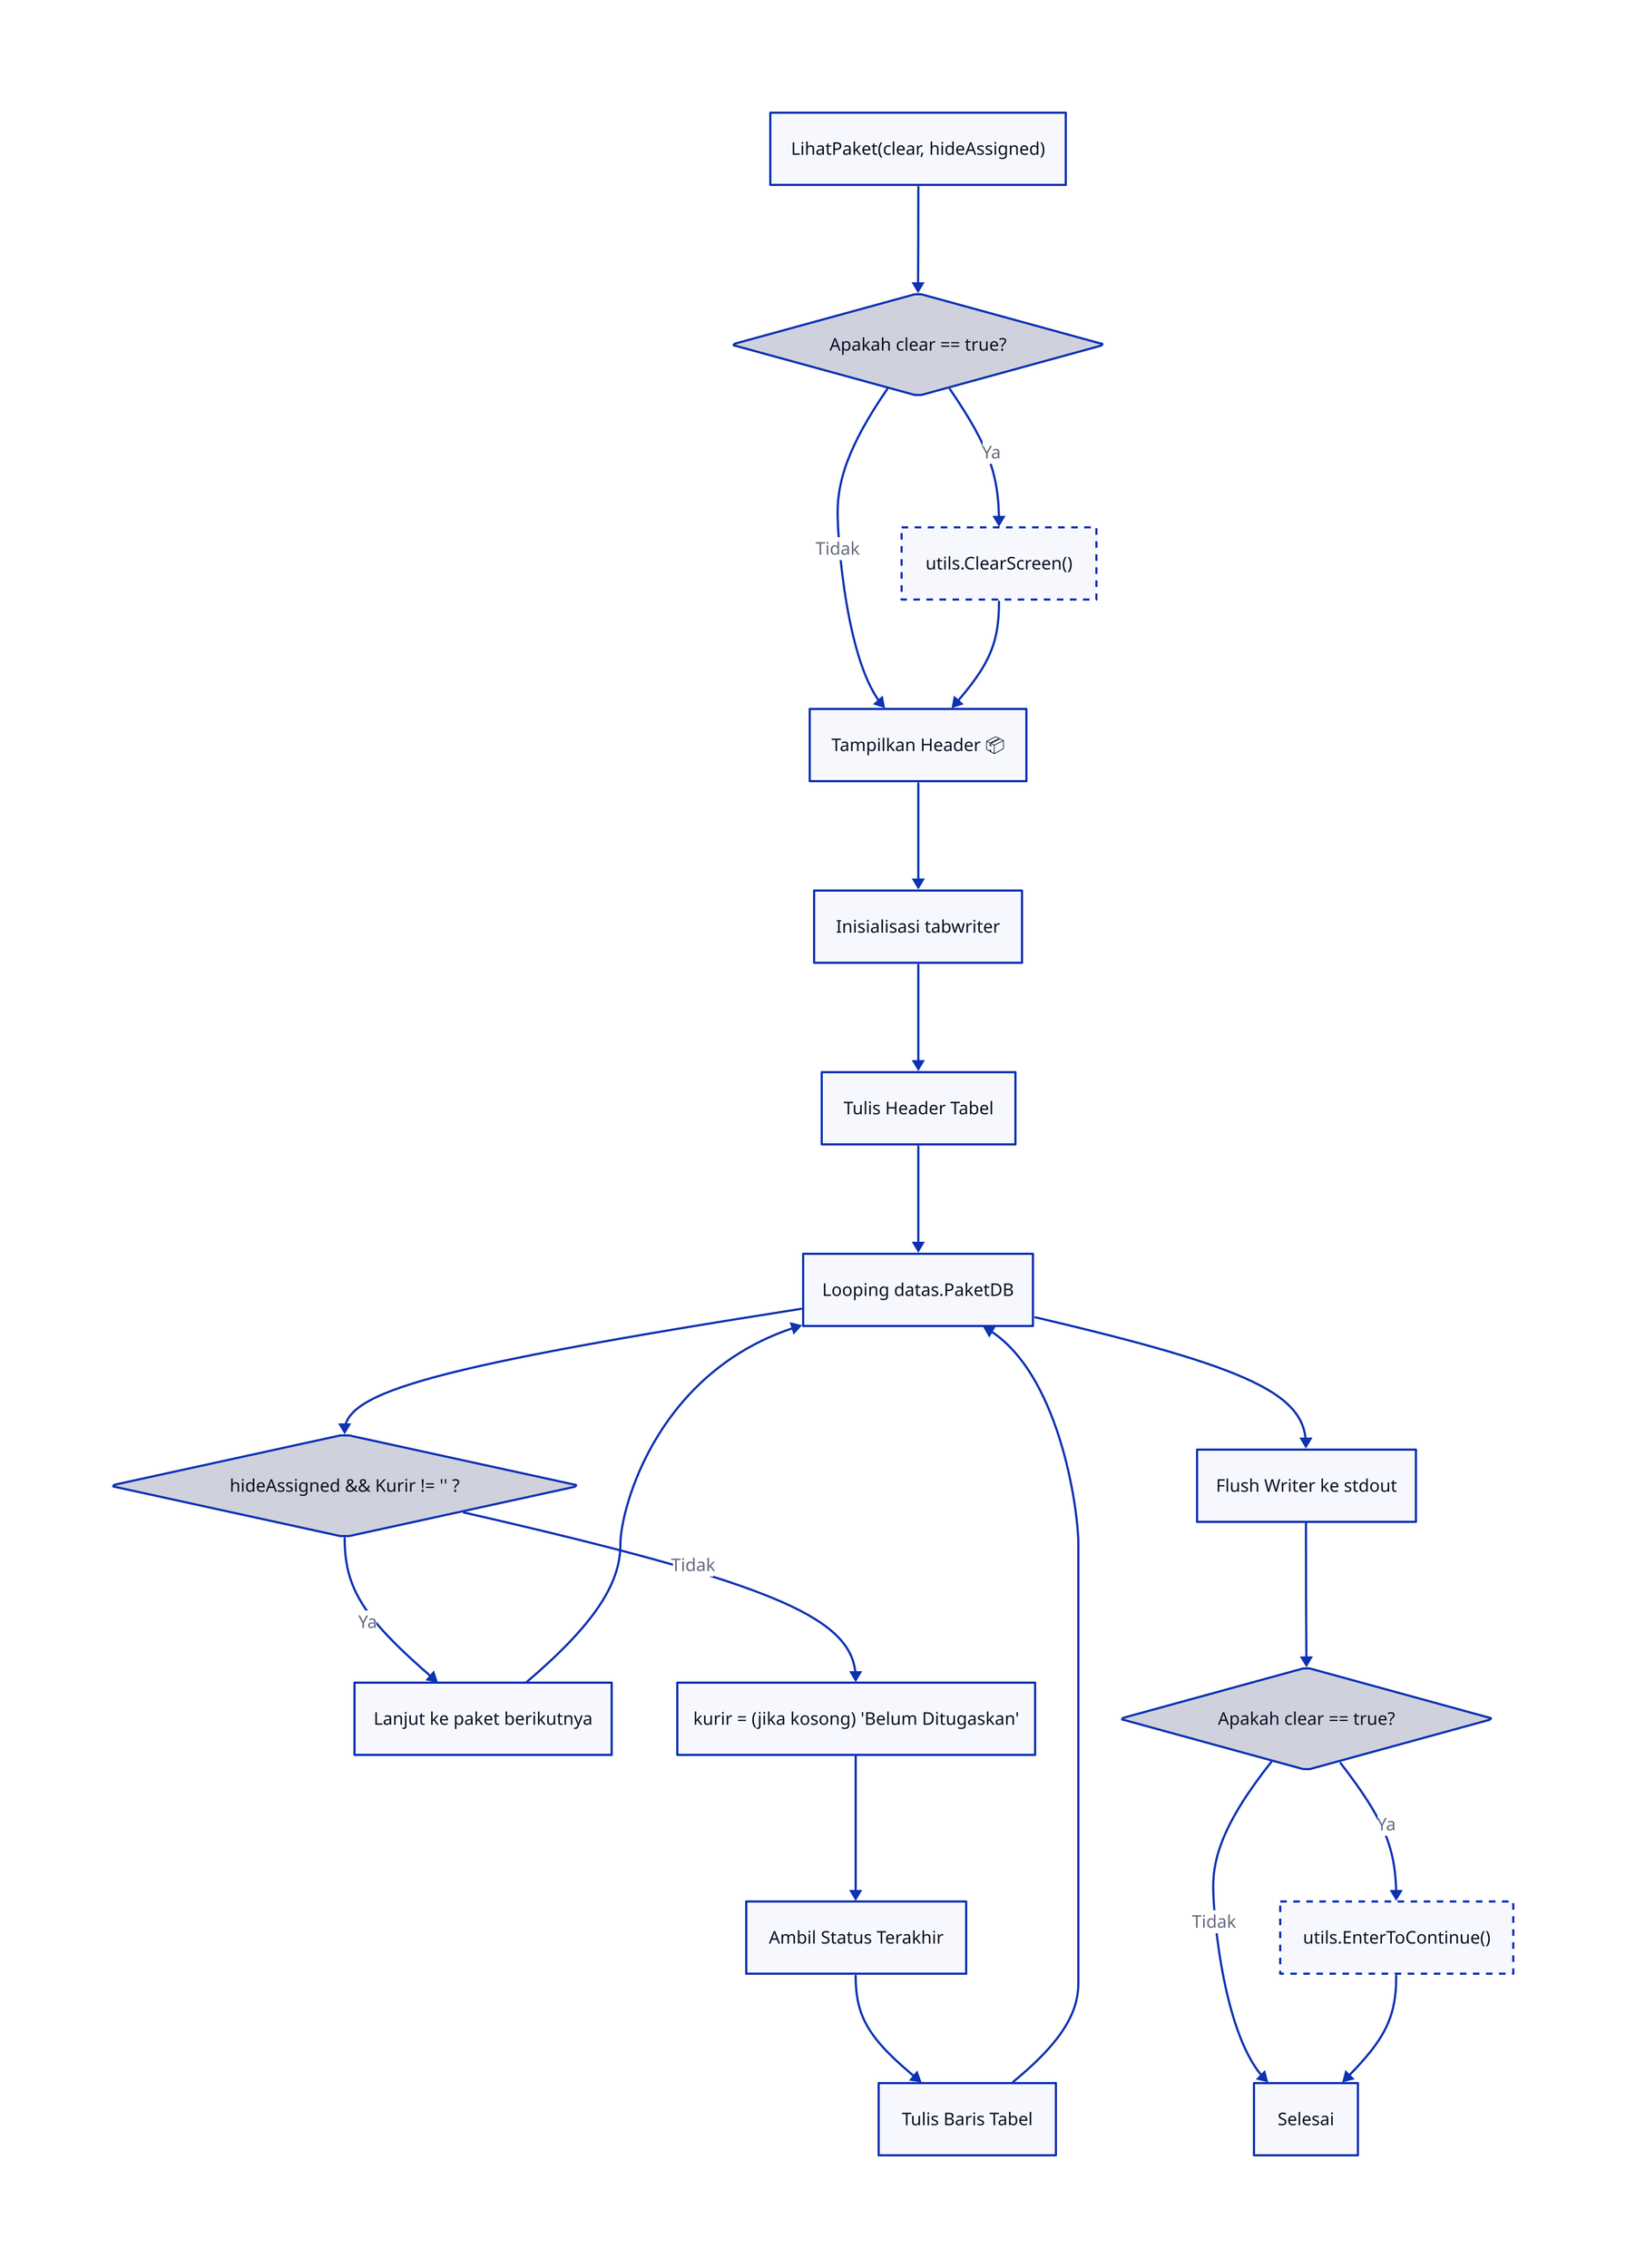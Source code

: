 style: {
  stroke-width: 2
}

Start: {
  label: "LihatPaket(clear, hideAssigned)"
  shape: rectangle
}

CheckClear: {
  label: "Apakah clear == true?"
  shape: diamond
}

ClearScreen: {
  label: "utils.ClearScreen()"
  shape: rectangle
  style: {
    stroke-dash: 3
  }
}

Header: {
  label: "Tampilkan Header 📦"
  shape: rectangle
}

InitWriter: {
  label: "Inisialisasi tabwriter"
  shape: rectangle
}

WriteHeader: {
  label: "Tulis Header Tabel"
  shape: rectangle
}

LoopPaket: {
  label: "Looping datas.PaketDB"
  shape: rectangle
}

CheckAssigned: {
  label: "hideAssigned && Kurir != '' ?"
  shape: diamond
}

Continue: {
  label: "Lanjut ke paket berikutnya"
  shape: rectangle
}

SetKurir: {
  label: "kurir = (jika kosong) 'Belum Ditugaskan'"
  shape: rectangle
}

GetStatus: {
  label: "Ambil Status Terakhir"
  shape: rectangle
}

WriteRow: {
  label: "Tulis Baris Tabel"
  shape: rectangle
}

FlushWriter: {
  label: "Flush Writer ke stdout"
  shape: rectangle
}

CheckEnter: {
  label: "Apakah clear == true?"
  shape: diamond
}

EnterToContinue: {
  label: "utils.EnterToContinue()"
  shape: rectangle
  style: {
    stroke-dash: 3
  }
}

End: {
  label: "Selesai"
  shape: rectangle
}

Start -> CheckClear
CheckClear -> ClearScreen: "Ya"
CheckClear -> Header: "Tidak"
ClearScreen -> Header
Header -> InitWriter -> WriteHeader -> LoopPaket
LoopPaket -> CheckAssigned
CheckAssigned -> Continue: "Ya"
CheckAssigned -> SetKurir: "Tidak"
Continue -> LoopPaket
SetKurir -> GetStatus -> WriteRow -> LoopPaket
LoopPaket -> FlushWriter
FlushWriter -> CheckEnter
CheckEnter -> EnterToContinue: "Ya"
CheckEnter -> End: "Tidak"
EnterToContinue -> End
